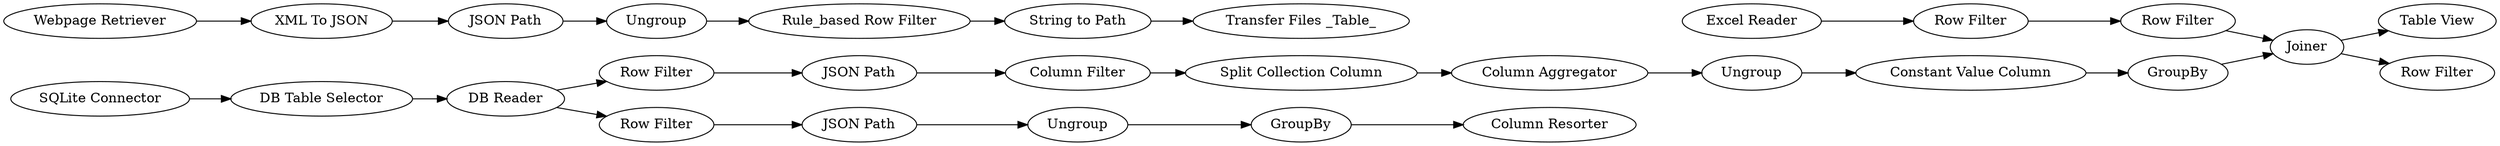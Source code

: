 digraph {
	"-5958479587689222183_324" [label=Joiner]
	"-5757771374610660252_327" [label=Ungroup]
	"-5757771374610660252_309" [label="SQLite Connector"]
	"-5757771374610660252_332" [label="Table View"]
	"-5757771374610660252_310" [label="DB Table Selector"]
	"-5757771374610660252_72" [label="Rule_based Row Filter"]
	"-5958479587689222183_300" [label="JSON Path"]
	"-6222080030485872317_321" [label="Row Filter"]
	"-5958479587689222183_189" [label="Row Filter"]
	"-5757771374610660252_325" [label="Row Filter"]
	"-5757771374610660252_311" [label="DB Reader"]
	"-5958479587689222183_312" [label="Column Filter"]
	"-5958479587689222183_314" [label=Ungroup]
	"-5958479587689222183_319" [label="Constant Value Column"]
	"-5757771374610660252_67" [label="Transfer Files _Table_"]
	"-5757771374610660252_71" [label="XML To JSON"]
	"-5757771374610660252_328" [label=GroupBy]
	"-5757771374610660252_333" [label="Column Resorter"]
	"-5757771374610660252_329" [label="Row Filter"]
	"-5757771374610660252_326" [label="JSON Path"]
	"-5757771374610660252_69" [label="String to Path"]
	"-5757771374610660252_70" [label="Webpage Retriever"]
	"-6222080030485872317_320" [label="Excel Reader"]
	"-5757771374610660252_68" [label=Ungroup]
	"-5958479587689222183_313" [label="Column Aggregator"]
	"-6222080030485872317_322" [label="Row Filter"]
	"-5958479587689222183_301" [label="Split Collection Column"]
	"-5757771374610660252_66" [label="JSON Path"]
	"-5958479587689222183_315" [label=GroupBy]
	"-5757771374610660252_72" -> "-5757771374610660252_69"
	"-5958479587689222183_301" -> "-5958479587689222183_313"
	"-6222080030485872317_322" -> "-5958479587689222183_324"
	"-5958479587689222183_300" -> "-5958479587689222183_312"
	"-6222080030485872317_321" -> "-6222080030485872317_322"
	"-5958479587689222183_324" -> "-5757771374610660252_332"
	"-5757771374610660252_310" -> "-5757771374610660252_311"
	"-5757771374610660252_71" -> "-5757771374610660252_66"
	"-5757771374610660252_325" -> "-5757771374610660252_326"
	"-5757771374610660252_69" -> "-5757771374610660252_67"
	"-5757771374610660252_68" -> "-5757771374610660252_72"
	"-5958479587689222183_313" -> "-5958479587689222183_314"
	"-5757771374610660252_311" -> "-5958479587689222183_189"
	"-5958479587689222183_319" -> "-5958479587689222183_315"
	"-5958479587689222183_314" -> "-5958479587689222183_319"
	"-5958479587689222183_324" -> "-5757771374610660252_329"
	"-6222080030485872317_320" -> "-6222080030485872317_321"
	"-5757771374610660252_66" -> "-5757771374610660252_68"
	"-5757771374610660252_327" -> "-5757771374610660252_328"
	"-5757771374610660252_311" -> "-5757771374610660252_325"
	"-5757771374610660252_70" -> "-5757771374610660252_71"
	"-5958479587689222183_189" -> "-5958479587689222183_300"
	"-5757771374610660252_309" -> "-5757771374610660252_310"
	"-5757771374610660252_326" -> "-5757771374610660252_327"
	"-5958479587689222183_312" -> "-5958479587689222183_301"
	"-5757771374610660252_328" -> "-5757771374610660252_333"
	"-5958479587689222183_315" -> "-5958479587689222183_324"
	rankdir=LR
}
